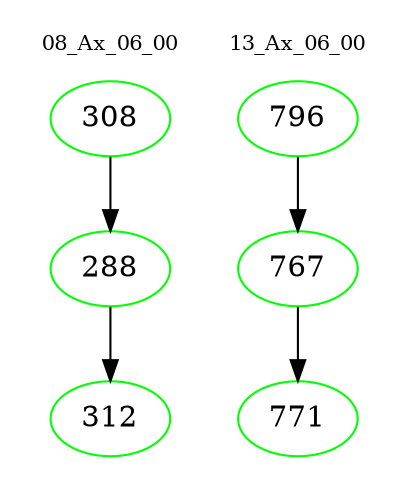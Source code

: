 digraph{
subgraph cluster_0 {
color = white
label = "08_Ax_06_00";
fontsize=10;
T0_308 [label="308", color="green"]
T0_308 -> T0_288 [color="black"]
T0_288 [label="288", color="green"]
T0_288 -> T0_312 [color="black"]
T0_312 [label="312", color="green"]
}
subgraph cluster_1 {
color = white
label = "13_Ax_06_00";
fontsize=10;
T1_796 [label="796", color="green"]
T1_796 -> T1_767 [color="black"]
T1_767 [label="767", color="green"]
T1_767 -> T1_771 [color="black"]
T1_771 [label="771", color="green"]
}
}
